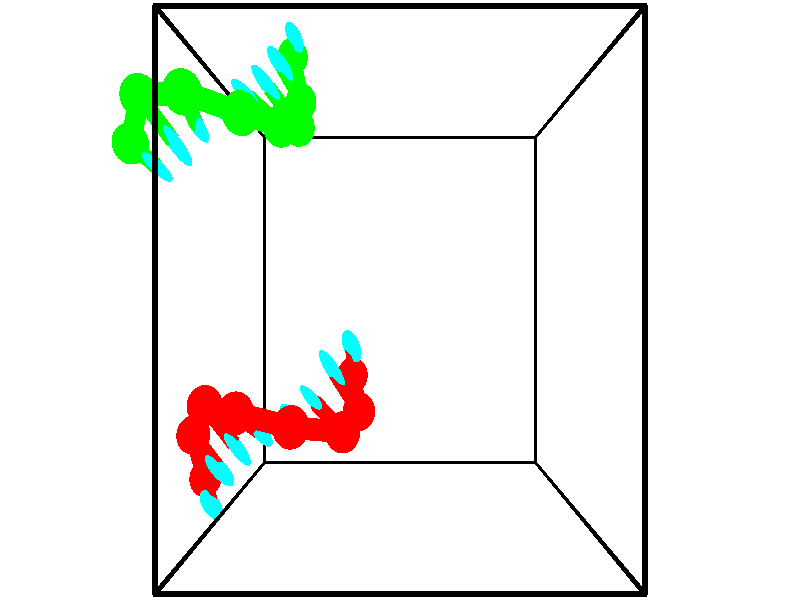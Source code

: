 // switches for output
#declare DRAW_BASES = 1; // possible values are 0, 1; only relevant for DNA ribbons
#declare DRAW_BASES_TYPE = 3; // possible values are 1, 2, 3; only relevant for DNA ribbons
#declare DRAW_FOG = 0; // set to 1 to enable fog

#include "colors.inc"

#include "transforms.inc"
background { rgb <1, 1, 1>}

#default {
   normal{
       ripples 0.25
       frequency 0.20
       turbulence 0.2
       lambda 5
   }
	finish {
		phong 0.1
		phong_size 40.
	}
}

// original window dimensions: 1024x640


// camera settings

camera {
	sky <-0, 1, 0>
	up <-0, 1, 0>
	right 1.6 * <1, 0, 0>
	location <2.5, 2.5, 11.1562>
	look_at <2.5, 2.5, 2.5>
	direction <0, 0, -8.6562>
	angle 67.0682
}


# declare cpy_camera_pos = <2.5, 2.5, 11.1562>;
# if (DRAW_FOG = 1)
fog {
	fog_type 2
	up vnormalize(cpy_camera_pos)
	color rgbt<1,1,1,0.3>
	distance 1e-5
	fog_alt 3e-3
	fog_offset 4
}
# end


// LIGHTS

# declare lum = 6;
global_settings {
	ambient_light rgb lum * <0.05, 0.05, 0.05>
	max_trace_level 15
}# declare cpy_direct_light_amount = 0.25;
light_source
{	1000 * <-1, -1, 1>,
	rgb lum * cpy_direct_light_amount
	parallel
}

light_source
{	1000 * <1, 1, -1>,
	rgb lum * cpy_direct_light_amount
	parallel
}

// strand 0

// nucleotide -1

// particle -1
sphere {
	<1.712633, 1.456936, 1.121591> 0.250000
	pigment { color rgbt <1,0,0,0> }
	no_shadow
}
cylinder {
	<1.727646, 1.704891, 1.435108>,  <1.736653, 1.853665, 1.623218>, 0.100000
	pigment { color rgbt <1,0,0,0> }
	no_shadow
}
cylinder {
	<1.727646, 1.704891, 1.435108>,  <1.712633, 1.456936, 1.121591>, 0.100000
	pigment { color rgbt <1,0,0,0> }
	no_shadow
}

// particle -1
sphere {
	<1.727646, 1.704891, 1.435108> 0.100000
	pigment { color rgbt <1,0,0,0> }
	no_shadow
}
sphere {
	0, 1
	scale<0.080000,0.200000,0.300000>
	matrix <-0.663658, -0.570930, 0.483319,
		0.747094, -0.538309, 0.389966,
		0.037531, 0.619889, 0.783792,
		1.738905, 1.890858, 1.670246>
	pigment { color rgbt <0,1,1,0> }
	no_shadow
}
cylinder {
	<1.863626, 1.059076, 1.804082>,  <1.712633, 1.456936, 1.121591>, 0.130000
	pigment { color rgbt <1,0,0,0> }
	no_shadow
}

// nucleotide -1

// particle -1
sphere {
	<1.863626, 1.059076, 1.804082> 0.250000
	pigment { color rgbt <1,0,0,0> }
	no_shadow
}
cylinder {
	<1.633053, 1.378727, 1.872339>,  <1.494709, 1.570518, 1.913294>, 0.100000
	pigment { color rgbt <1,0,0,0> }
	no_shadow
}
cylinder {
	<1.633053, 1.378727, 1.872339>,  <1.863626, 1.059076, 1.804082>, 0.100000
	pigment { color rgbt <1,0,0,0> }
	no_shadow
}

// particle -1
sphere {
	<1.633053, 1.378727, 1.872339> 0.100000
	pigment { color rgbt <1,0,0,0> }
	no_shadow
}
sphere {
	0, 1
	scale<0.080000,0.200000,0.300000>
	matrix <-0.696521, -0.589710, 0.408779,
		0.427296, 0.116777, 0.896538,
		-0.576434, 0.799127, 0.170643,
		1.460123, 1.618465, 1.923532>
	pigment { color rgbt <0,1,1,0> }
	no_shadow
}
cylinder {
	<1.677105, 0.912221, 2.458215>,  <1.863626, 1.059076, 1.804082>, 0.130000
	pigment { color rgbt <1,0,0,0> }
	no_shadow
}

// nucleotide -1

// particle -1
sphere {
	<1.677105, 0.912221, 2.458215> 0.250000
	pigment { color rgbt <1,0,0,0> }
	no_shadow
}
cylinder {
	<1.403130, 1.097702, 2.233417>,  <1.238744, 1.208991, 2.098537>, 0.100000
	pigment { color rgbt <1,0,0,0> }
	no_shadow
}
cylinder {
	<1.403130, 1.097702, 2.233417>,  <1.677105, 0.912221, 2.458215>, 0.100000
	pigment { color rgbt <1,0,0,0> }
	no_shadow
}

// particle -1
sphere {
	<1.403130, 1.097702, 2.233417> 0.100000
	pigment { color rgbt <1,0,0,0> }
	no_shadow
}
sphere {
	0, 1
	scale<0.080000,0.200000,0.300000>
	matrix <-0.670689, -0.702632, 0.237666,
		-0.284670, 0.539711, 0.792259,
		-0.684938, 0.463703, -0.561997,
		1.197648, 1.236813, 2.064818>
	pigment { color rgbt <0,1,1,0> }
	no_shadow
}
cylinder {
	<1.005441, 1.048030, 2.890498>,  <1.677105, 0.912221, 2.458215>, 0.130000
	pigment { color rgbt <1,0,0,0> }
	no_shadow
}

// nucleotide -1

// particle -1
sphere {
	<1.005441, 1.048030, 2.890498> 0.250000
	pigment { color rgbt <1,0,0,0> }
	no_shadow
}
cylinder {
	<0.931156, 1.054180, 2.497504>,  <0.886585, 1.057870, 2.261708>, 0.100000
	pigment { color rgbt <1,0,0,0> }
	no_shadow
}
cylinder {
	<0.931156, 1.054180, 2.497504>,  <1.005441, 1.048030, 2.890498>, 0.100000
	pigment { color rgbt <1,0,0,0> }
	no_shadow
}

// particle -1
sphere {
	<0.931156, 1.054180, 2.497504> 0.100000
	pigment { color rgbt <1,0,0,0> }
	no_shadow
}
sphere {
	0, 1
	scale<0.080000,0.200000,0.300000>
	matrix <-0.718781, -0.683877, 0.125164,
		-0.669973, 0.729436, 0.138057,
		-0.185713, 0.015376, -0.982484,
		0.875442, 1.058793, 2.202759>
	pigment { color rgbt <0,1,1,0> }
	no_shadow
}
cylinder {
	<0.223234, 1.193542, 2.805298>,  <1.005441, 1.048030, 2.890498>, 0.130000
	pigment { color rgbt <1,0,0,0> }
	no_shadow
}

// nucleotide -1

// particle -1
sphere {
	<0.223234, 1.193542, 2.805298> 0.250000
	pigment { color rgbt <1,0,0,0> }
	no_shadow
}
cylinder {
	<0.344952, 1.009014, 2.471931>,  <0.417982, 0.898297, 2.271910>, 0.100000
	pigment { color rgbt <1,0,0,0> }
	no_shadow
}
cylinder {
	<0.344952, 1.009014, 2.471931>,  <0.223234, 1.193542, 2.805298>, 0.100000
	pigment { color rgbt <1,0,0,0> }
	no_shadow
}

// particle -1
sphere {
	<0.344952, 1.009014, 2.471931> 0.100000
	pigment { color rgbt <1,0,0,0> }
	no_shadow
}
sphere {
	0, 1
	scale<0.080000,0.200000,0.300000>
	matrix <-0.781032, -0.621701, 0.058960,
		-0.545338, 0.632986, -0.549486,
		0.304295, -0.461320, -0.833419,
		0.436240, 0.870618, 2.221905>
	pigment { color rgbt <0,1,1,0> }
	no_shadow
}
cylinder {
	<-0.371402, 1.206715, 2.280866>,  <0.223234, 1.193542, 2.805298>, 0.130000
	pigment { color rgbt <1,0,0,0> }
	no_shadow
}

// nucleotide -1

// particle -1
sphere {
	<-0.371402, 1.206715, 2.280866> 0.250000
	pigment { color rgbt <1,0,0,0> }
	no_shadow
}
cylinder {
	<-0.121719, 0.901646, 2.213107>,  <0.028090, 0.718604, 2.172452>, 0.100000
	pigment { color rgbt <1,0,0,0> }
	no_shadow
}
cylinder {
	<-0.121719, 0.901646, 2.213107>,  <-0.371402, 1.206715, 2.280866>, 0.100000
	pigment { color rgbt <1,0,0,0> }
	no_shadow
}

// particle -1
sphere {
	<-0.121719, 0.901646, 2.213107> 0.100000
	pigment { color rgbt <1,0,0,0> }
	no_shadow
}
sphere {
	0, 1
	scale<0.080000,0.200000,0.300000>
	matrix <-0.756551, -0.644184, 0.112507,
		-0.194929, 0.057931, -0.979105,
		0.624206, -0.762674, -0.169398,
		0.065543, 0.672844, 2.162288>
	pigment { color rgbt <0,1,1,0> }
	no_shadow
}
cylinder {
	<-0.712835, 0.752339, 1.768350>,  <-0.371402, 1.206715, 2.280866>, 0.130000
	pigment { color rgbt <1,0,0,0> }
	no_shadow
}

// nucleotide -1

// particle -1
sphere {
	<-0.712835, 0.752339, 1.768350> 0.250000
	pigment { color rgbt <1,0,0,0> }
	no_shadow
}
cylinder {
	<-0.426838, 0.535683, 1.945171>,  <-0.255240, 0.405689, 2.051264>, 0.100000
	pigment { color rgbt <1,0,0,0> }
	no_shadow
}
cylinder {
	<-0.426838, 0.535683, 1.945171>,  <-0.712835, 0.752339, 1.768350>, 0.100000
	pigment { color rgbt <1,0,0,0> }
	no_shadow
}

// particle -1
sphere {
	<-0.426838, 0.535683, 1.945171> 0.100000
	pigment { color rgbt <1,0,0,0> }
	no_shadow
}
sphere {
	0, 1
	scale<0.080000,0.200000,0.300000>
	matrix <-0.598454, -0.801042, -0.013545,
		0.361439, -0.254864, -0.896887,
		0.714992, -0.541642, 0.442053,
		-0.212340, 0.373190, 2.077787>
	pigment { color rgbt <0,1,1,0> }
	no_shadow
}
cylinder {
	<-0.641931, 0.102495, 1.396070>,  <-0.712835, 0.752339, 1.768350>, 0.130000
	pigment { color rgbt <1,0,0,0> }
	no_shadow
}

// nucleotide -1

// particle -1
sphere {
	<-0.641931, 0.102495, 1.396070> 0.250000
	pigment { color rgbt <1,0,0,0> }
	no_shadow
}
cylinder {
	<-0.480583, -0.002098, 1.746822>,  <-0.383774, -0.064854, 1.957274>, 0.100000
	pigment { color rgbt <1,0,0,0> }
	no_shadow
}
cylinder {
	<-0.480583, -0.002098, 1.746822>,  <-0.641931, 0.102495, 1.396070>, 0.100000
	pigment { color rgbt <1,0,0,0> }
	no_shadow
}

// particle -1
sphere {
	<-0.480583, -0.002098, 1.746822> 0.100000
	pigment { color rgbt <1,0,0,0> }
	no_shadow
}
sphere {
	0, 1
	scale<0.080000,0.200000,0.300000>
	matrix <-0.613373, -0.788390, 0.047060,
		0.679019, -0.556837, -0.478399,
		0.403370, -0.261482, 0.876881,
		-0.359572, -0.080543, 2.009887>
	pigment { color rgbt <0,1,1,0> }
	no_shadow
}
// strand 1

// nucleotide -1

// particle -1
sphere {
	<-1.428233, 4.401189, 2.357345> 0.250000
	pigment { color rgbt <0,1,0,0> }
	no_shadow
}
cylinder {
	<-1.132332, 4.204481, 2.541053>,  <-0.954791, 4.086456, 2.651277>, 0.100000
	pigment { color rgbt <0,1,0,0> }
	no_shadow
}
cylinder {
	<-1.132332, 4.204481, 2.541053>,  <-1.428233, 4.401189, 2.357345>, 0.100000
	pigment { color rgbt <0,1,0,0> }
	no_shadow
}

// particle -1
sphere {
	<-1.132332, 4.204481, 2.541053> 0.100000
	pigment { color rgbt <0,1,0,0> }
	no_shadow
}
sphere {
	0, 1
	scale<0.080000,0.200000,0.300000>
	matrix <0.600958, 0.789885, -0.122191,
		-0.302680, 0.366392, 0.879853,
		0.739753, -0.491770, 0.459269,
		-0.910406, 4.056950, 2.678833>
	pigment { color rgbt <0,1,1,0> }
	no_shadow
}
cylinder {
	<-1.056934, 4.822132, 2.912633>,  <-1.428233, 4.401189, 2.357345>, 0.130000
	pigment { color rgbt <0,1,0,0> }
	no_shadow
}

// nucleotide -1

// particle -1
sphere {
	<-1.056934, 4.822132, 2.912633> 0.250000
	pigment { color rgbt <0,1,0,0> }
	no_shadow
}
cylinder {
	<-0.820801, 4.530519, 2.774056>,  <-0.679121, 4.355552, 2.690910>, 0.100000
	pigment { color rgbt <0,1,0,0> }
	no_shadow
}
cylinder {
	<-0.820801, 4.530519, 2.774056>,  <-1.056934, 4.822132, 2.912633>, 0.100000
	pigment { color rgbt <0,1,0,0> }
	no_shadow
}

// particle -1
sphere {
	<-0.820801, 4.530519, 2.774056> 0.100000
	pigment { color rgbt <0,1,0,0> }
	no_shadow
}
sphere {
	0, 1
	scale<0.080000,0.200000,0.300000>
	matrix <0.643500, 0.684180, -0.343229,
		0.487253, -0.020316, 0.873024,
		0.590333, -0.729030, -0.346442,
		-0.643701, 4.311810, 2.670123>
	pigment { color rgbt <0,1,1,0> }
	no_shadow
}
cylinder {
	<-0.368212, 4.785842, 3.194486>,  <-1.056934, 4.822132, 2.912633>, 0.130000
	pigment { color rgbt <0,1,0,0> }
	no_shadow
}

// nucleotide -1

// particle -1
sphere {
	<-0.368212, 4.785842, 3.194486> 0.250000
	pigment { color rgbt <0,1,0,0> }
	no_shadow
}
cylinder {
	<-0.385864, 4.665234, 2.813511>,  <-0.396456, 4.592869, 2.584926>, 0.100000
	pigment { color rgbt <0,1,0,0> }
	no_shadow
}
cylinder {
	<-0.385864, 4.665234, 2.813511>,  <-0.368212, 4.785842, 3.194486>, 0.100000
	pigment { color rgbt <0,1,0,0> }
	no_shadow
}

// particle -1
sphere {
	<-0.385864, 4.665234, 2.813511> 0.100000
	pigment { color rgbt <0,1,0,0> }
	no_shadow
}
sphere {
	0, 1
	scale<0.080000,0.200000,0.300000>
	matrix <0.632501, 0.729526, -0.260258,
		0.773301, -0.613903, 0.158518,
		-0.044130, -0.301521, -0.952438,
		-0.399103, 4.574777, 2.527780>
	pigment { color rgbt <0,1,1,0> }
	no_shadow
}
cylinder {
	<0.357783, 4.596333, 3.023572>,  <-0.368212, 4.785842, 3.194486>, 0.130000
	pigment { color rgbt <0,1,0,0> }
	no_shadow
}

// nucleotide -1

// particle -1
sphere {
	<0.357783, 4.596333, 3.023572> 0.250000
	pigment { color rgbt <0,1,0,0> }
	no_shadow
}
cylinder {
	<0.123520, 4.699977, 2.716361>,  <-0.017038, 4.762164, 2.532034>, 0.100000
	pigment { color rgbt <0,1,0,0> }
	no_shadow
}
cylinder {
	<0.123520, 4.699977, 2.716361>,  <0.357783, 4.596333, 3.023572>, 0.100000
	pigment { color rgbt <0,1,0,0> }
	no_shadow
}

// particle -1
sphere {
	<0.123520, 4.699977, 2.716361> 0.100000
	pigment { color rgbt <0,1,0,0> }
	no_shadow
}
sphere {
	0, 1
	scale<0.080000,0.200000,0.300000>
	matrix <0.637313, 0.732671, -0.238798,
		0.500837, -0.629328, -0.594229,
		-0.585657, 0.259111, -0.768028,
		-0.052177, 4.777710, 2.485953>
	pigment { color rgbt <0,1,1,0> }
	no_shadow
}
cylinder {
	<0.776894, 4.586353, 2.454818>,  <0.357783, 4.596333, 3.023572>, 0.130000
	pigment { color rgbt <0,1,0,0> }
	no_shadow
}

// nucleotide -1

// particle -1
sphere {
	<0.776894, 4.586353, 2.454818> 0.250000
	pigment { color rgbt <0,1,0,0> }
	no_shadow
}
cylinder {
	<0.472664, 4.826856, 2.356827>,  <0.290126, 4.971158, 2.298033>, 0.100000
	pigment { color rgbt <0,1,0,0> }
	no_shadow
}
cylinder {
	<0.472664, 4.826856, 2.356827>,  <0.776894, 4.586353, 2.454818>, 0.100000
	pigment { color rgbt <0,1,0,0> }
	no_shadow
}

// particle -1
sphere {
	<0.472664, 4.826856, 2.356827> 0.100000
	pigment { color rgbt <0,1,0,0> }
	no_shadow
}
sphere {
	0, 1
	scale<0.080000,0.200000,0.300000>
	matrix <0.642342, 0.751753, -0.149211,
		0.094448, -0.270845, -0.957978,
		-0.760576, 0.601257, -0.244976,
		0.244491, 5.007233, 2.283334>
	pigment { color rgbt <0,1,1,0> }
	no_shadow
}
cylinder {
	<0.921670, 4.738094, 1.776041>,  <0.776894, 4.586353, 2.454818>, 0.130000
	pigment { color rgbt <0,1,0,0> }
	no_shadow
}

// nucleotide -1

// particle -1
sphere {
	<0.921670, 4.738094, 1.776041> 0.250000
	pigment { color rgbt <0,1,0,0> }
	no_shadow
}
cylinder {
	<0.670876, 5.009554, 1.929051>,  <0.520399, 5.172430, 2.020857>, 0.100000
	pigment { color rgbt <0,1,0,0> }
	no_shadow
}
cylinder {
	<0.670876, 5.009554, 1.929051>,  <0.921670, 4.738094, 1.776041>, 0.100000
	pigment { color rgbt <0,1,0,0> }
	no_shadow
}

// particle -1
sphere {
	<0.670876, 5.009554, 1.929051> 0.100000
	pigment { color rgbt <0,1,0,0> }
	no_shadow
}
sphere {
	0, 1
	scale<0.080000,0.200000,0.300000>
	matrix <0.661839, 0.723036, -0.197959,
		-0.410924, 0.129052, -0.902489,
		-0.626985, 0.678649, 0.382525,
		0.482780, 5.213149, 2.043808>
	pigment { color rgbt <0,1,1,0> }
	no_shadow
}
cylinder {
	<0.858430, 5.247678, 1.122141>,  <0.921670, 4.738094, 1.776041>, 0.130000
	pigment { color rgbt <0,1,0,0> }
	no_shadow
}

// nucleotide -1

// particle -1
sphere {
	<0.858430, 5.247678, 1.122141> 0.250000
	pigment { color rgbt <0,1,0,0> }
	no_shadow
}
cylinder {
	<0.721764, 5.439190, 1.445631>,  <0.639764, 5.554097, 1.639725>, 0.100000
	pigment { color rgbt <0,1,0,0> }
	no_shadow
}
cylinder {
	<0.721764, 5.439190, 1.445631>,  <0.858430, 5.247678, 1.122141>, 0.100000
	pigment { color rgbt <0,1,0,0> }
	no_shadow
}

// particle -1
sphere {
	<0.721764, 5.439190, 1.445631> 0.100000
	pigment { color rgbt <0,1,0,0> }
	no_shadow
}
sphere {
	0, 1
	scale<0.080000,0.200000,0.300000>
	matrix <0.584153, 0.782281, -0.216336,
		-0.736227, 0.398505, -0.546959,
		-0.341665, 0.478780, 0.808724,
		0.619264, 5.582824, 1.688248>
	pigment { color rgbt <0,1,1,0> }
	no_shadow
}
cylinder {
	<0.686510, 5.933045, 0.936743>,  <0.858430, 5.247678, 1.122141>, 0.130000
	pigment { color rgbt <0,1,0,0> }
	no_shadow
}

// nucleotide -1

// particle -1
sphere {
	<0.686510, 5.933045, 0.936743> 0.250000
	pigment { color rgbt <0,1,0,0> }
	no_shadow
}
cylinder {
	<0.769524, 5.946503, 1.327803>,  <0.819332, 5.954577, 1.562438>, 0.100000
	pigment { color rgbt <0,1,0,0> }
	no_shadow
}
cylinder {
	<0.769524, 5.946503, 1.327803>,  <0.686510, 5.933045, 0.936743>, 0.100000
	pigment { color rgbt <0,1,0,0> }
	no_shadow
}

// particle -1
sphere {
	<0.769524, 5.946503, 1.327803> 0.100000
	pigment { color rgbt <0,1,0,0> }
	no_shadow
}
sphere {
	0, 1
	scale<0.080000,0.200000,0.300000>
	matrix <0.740583, 0.647548, -0.179494,
		-0.639114, 0.761281, 0.109473,
		0.207534, 0.033643, 0.977649,
		0.831784, 5.956596, 1.621097>
	pigment { color rgbt <0,1,1,0> }
	no_shadow
}
// box output
cylinder {
	<0.000000, 0.000000, 0.000000>,  <5.000000, 0.000000, 0.000000>, 0.025000
	pigment { color rgbt <0,0,0,0> }
	no_shadow
}
cylinder {
	<0.000000, 0.000000, 0.000000>,  <0.000000, 5.000000, 0.000000>, 0.025000
	pigment { color rgbt <0,0,0,0> }
	no_shadow
}
cylinder {
	<0.000000, 0.000000, 0.000000>,  <0.000000, 0.000000, 5.000000>, 0.025000
	pigment { color rgbt <0,0,0,0> }
	no_shadow
}
cylinder {
	<5.000000, 5.000000, 5.000000>,  <0.000000, 5.000000, 5.000000>, 0.025000
	pigment { color rgbt <0,0,0,0> }
	no_shadow
}
cylinder {
	<5.000000, 5.000000, 5.000000>,  <5.000000, 0.000000, 5.000000>, 0.025000
	pigment { color rgbt <0,0,0,0> }
	no_shadow
}
cylinder {
	<5.000000, 5.000000, 5.000000>,  <5.000000, 5.000000, 0.000000>, 0.025000
	pigment { color rgbt <0,0,0,0> }
	no_shadow
}
cylinder {
	<0.000000, 0.000000, 5.000000>,  <0.000000, 5.000000, 5.000000>, 0.025000
	pigment { color rgbt <0,0,0,0> }
	no_shadow
}
cylinder {
	<0.000000, 0.000000, 5.000000>,  <5.000000, 0.000000, 5.000000>, 0.025000
	pigment { color rgbt <0,0,0,0> }
	no_shadow
}
cylinder {
	<5.000000, 5.000000, 0.000000>,  <0.000000, 5.000000, 0.000000>, 0.025000
	pigment { color rgbt <0,0,0,0> }
	no_shadow
}
cylinder {
	<5.000000, 5.000000, 0.000000>,  <5.000000, 0.000000, 0.000000>, 0.025000
	pigment { color rgbt <0,0,0,0> }
	no_shadow
}
cylinder {
	<5.000000, 0.000000, 5.000000>,  <5.000000, 0.000000, 0.000000>, 0.025000
	pigment { color rgbt <0,0,0,0> }
	no_shadow
}
cylinder {
	<0.000000, 5.000000, 0.000000>,  <0.000000, 5.000000, 5.000000>, 0.025000
	pigment { color rgbt <0,0,0,0> }
	no_shadow
}
// end of box output
